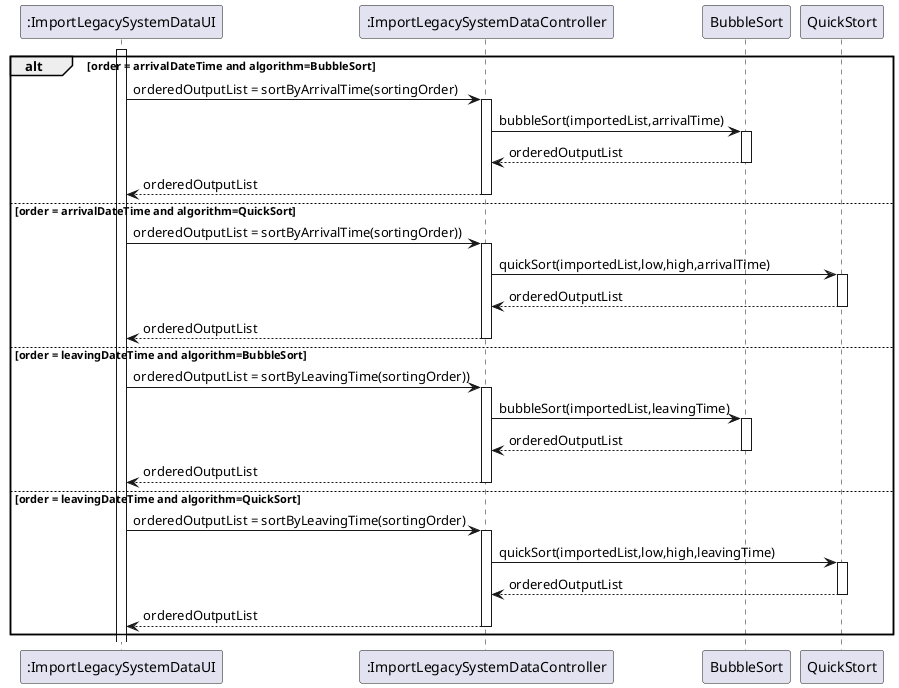 @startuml

participant ":ImportLegacySystemDataUI" as UI
participant ":ImportLegacySystemDataController" as CTRL
participant "BubbleSort" as BS
participant "QuickStort" as QS


activate UI
alt order = arrivalDateTime and algorithm=BubbleSort
UI -> CTRL: orderedOutputList = sortByArrivalTime(sortingOrder)
activate CTRL
CTRL -> BS: bubbleSort(importedList,arrivalTime)
activate BS
BS --> CTRL : orderedOutputList
deactivate BS
CTRL --> UI : orderedOutputList
deactivate CTRL
else order = arrivalDateTime and algorithm=QuickSort
UI -> CTRL: orderedOutputList = sortByArrivalTime(sortingOrder))
activate CTRL
CTRL -> QS: quickSort(importedList,low,high,arrivalTime)
activate QS
QS --> CTRL : orderedOutputList
deactivate QS
CTRL --> UI : orderedOutputList
deactivate CTRL

else order = leavingDateTime and algorithm=BubbleSort
UI -> CTRL: orderedOutputList = sortByLeavingTime(sortingOrder))
activate CTRL
CTRL -> BS: bubbleSort(importedList,leavingTime)
activate BS
BS --> CTRL : orderedOutputList
deactivate BS
CTRL --> UI : orderedOutputList
deactivate CTRL

else order = leavingDateTime and algorithm=QuickSort
UI -> CTRL: orderedOutputList = sortByLeavingTime(sortingOrder)
activate CTRL
CTRL -> QS: quickSort(importedList,low,high,leavingTime)
activate QS
QS --> CTRL : orderedOutputList
deactivate QS
CTRL --> UI: orderedOutputList
deactivate CTRL

deactivate CTRL
end

@enduml